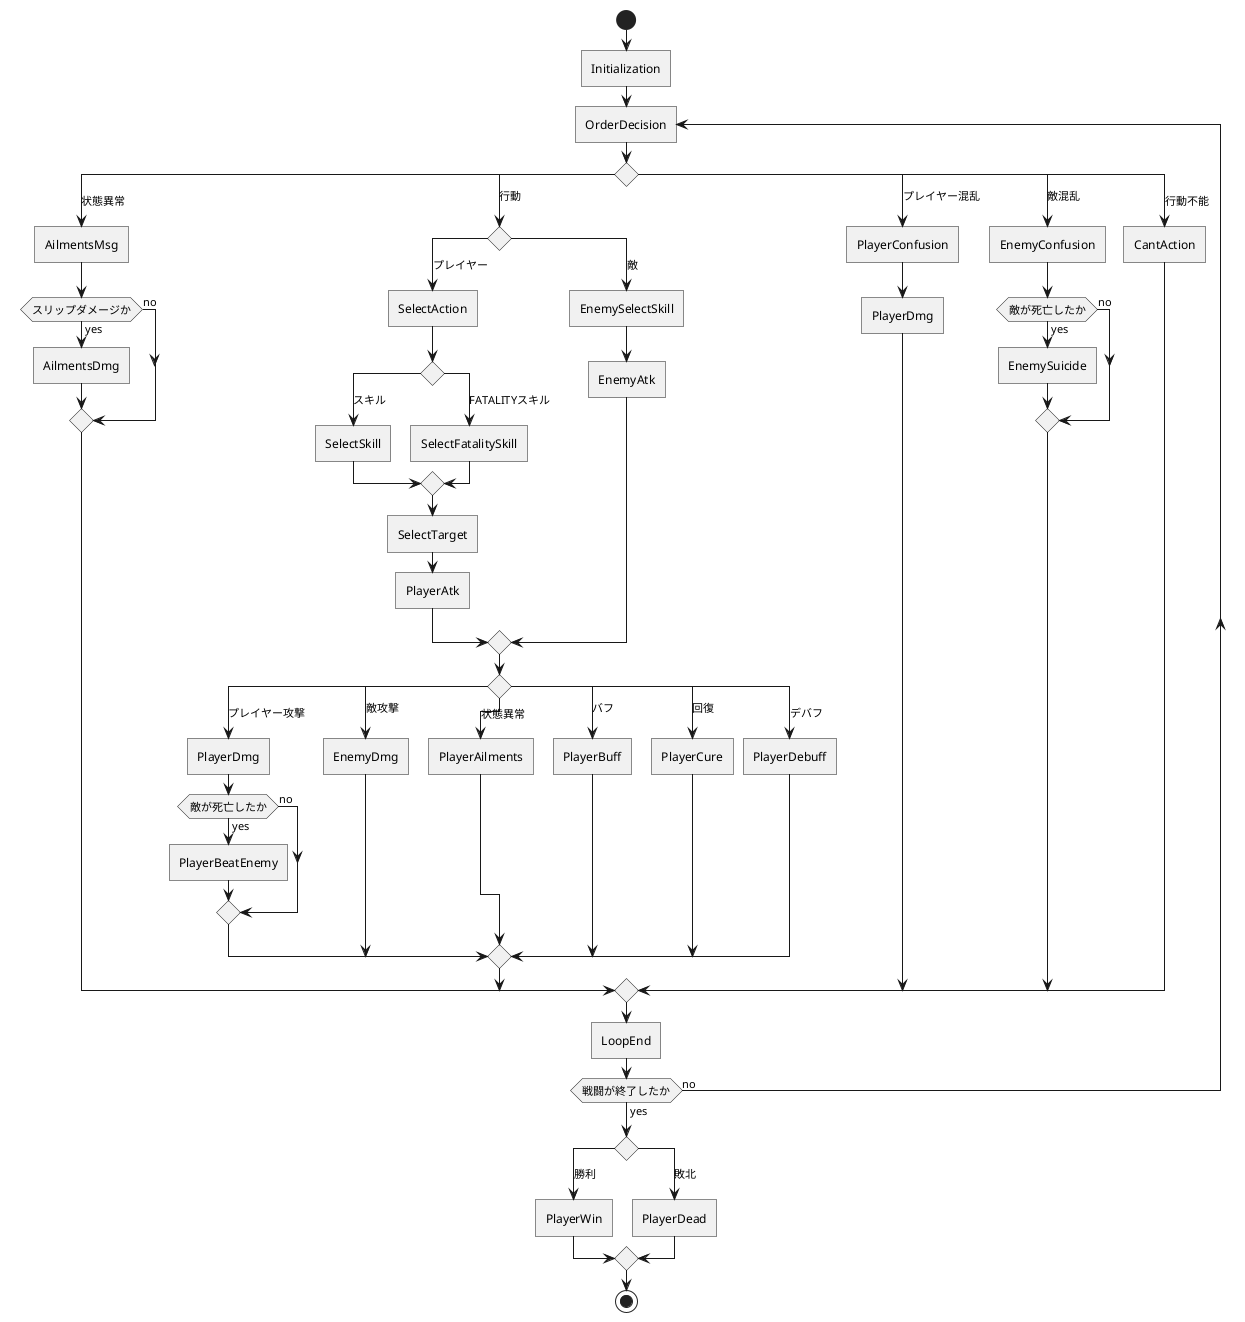 @startuml
start
:Initialization]
repeat :OrderDecision]

switch()
    case(状態異常)
    :AilmentsMsg]
    
    if(スリップダメージか) then(yes)
    :AilmentsDmg]
    else(no)
    endif

    case(行動)
    switch()
        case(プレイヤー)
        :SelectAction]
        
        switch()
        case(スキル)
        :SelectSkill]
        
        case(FATALITYスキル)
        :SelectFatalitySkill]
        endswitch
        
        :SelectTarget]
        :PlayerAtk]
        
        case(敵)
        :EnemySelectSkill]
        :EnemyAtk]
    endswitch
    switch()
        case(プレイヤー攻撃)
        :PlayerDmg]
        
        if(敵が死亡したか) then(yes)
            :PlayerBeatEnemy]
        else(no)
        endif
        
        case(敵攻撃)
        :EnemyDmg]
        
        case(状態異常)
        :PlayerAilments]

        case(バフ)
        :PlayerBuff]

        case(回復)
        :PlayerCure]
        
        case(デバフ)
        :PlayerDebuff]
    endswitch

    case(プレイヤー混乱)
    :PlayerConfusion]
    :PlayerDmg]

    case(敵混乱)
    :EnemyConfusion]
    
    if(敵が死亡したか) then(yes)
      :EnemySuicide]
    else(no)
    endif

    case(行動不能)
    :CantAction]
endswitch

:LoopEnd]

repeat while (戦闘が終了したか) is (no) not (yes)
    switch()
        case(勝利)
        :PlayerWin]
        
        case(敗北)
        :PlayerDead]
    endswitch
stop
@enduml